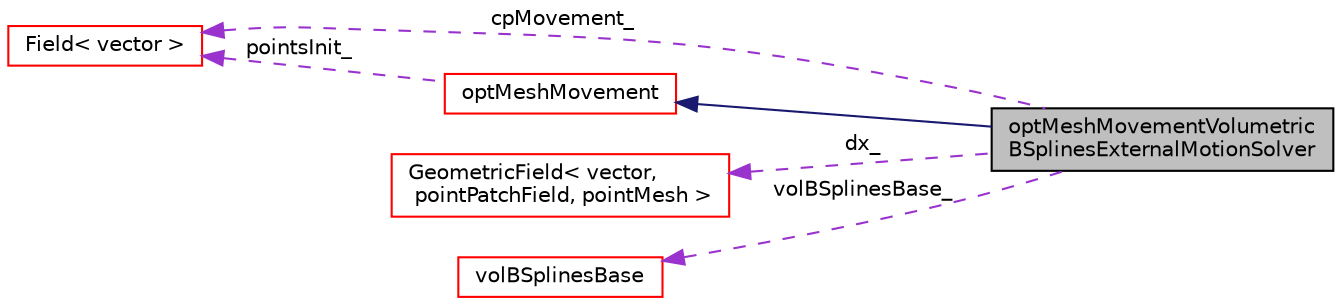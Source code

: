 digraph "optMeshMovementVolumetricBSplinesExternalMotionSolver"
{
  bgcolor="transparent";
  edge [fontname="Helvetica",fontsize="10",labelfontname="Helvetica",labelfontsize="10"];
  node [fontname="Helvetica",fontsize="10",shape=record];
  rankdir="LR";
  Node1 [label="optMeshMovementVolumetric\lBSplinesExternalMotionSolver",height=0.2,width=0.4,color="black", fillcolor="grey75", style="filled" fontcolor="black"];
  Node2 -> Node1 [dir="back",color="midnightblue",fontsize="10",style="solid",fontname="Helvetica"];
  Node2 [label="optMeshMovement",height=0.2,width=0.4,color="red",URL="$classFoam_1_1optMeshMovement.html",tooltip="Abstract base class for translating an update of the design variables into mesh movement. "];
  Node3 -> Node2 [dir="back",color="darkorchid3",fontsize="10",style="dashed",label=" pointsInit_" ,fontname="Helvetica"];
  Node3 [label="Field\< vector \>",height=0.2,width=0.4,color="red",URL="$classFoam_1_1Field.html"];
  Node4 -> Node1 [dir="back",color="darkorchid3",fontsize="10",style="dashed",label=" dx_" ,fontname="Helvetica"];
  Node4 [label="GeometricField\< vector,\l pointPatchField, pointMesh \>",height=0.2,width=0.4,color="red",URL="$classFoam_1_1GeometricField.html"];
  Node3 -> Node1 [dir="back",color="darkorchid3",fontsize="10",style="dashed",label=" cpMovement_" ,fontname="Helvetica"];
  Node5 -> Node1 [dir="back",color="darkorchid3",fontsize="10",style="dashed",label=" volBSplinesBase_" ,fontname="Helvetica"];
  Node5 [label="volBSplinesBase",height=0.2,width=0.4,color="red",URL="$classFoam_1_1volBSplinesBase.html",tooltip="Class constructing a number of volumetric B-Splines boxes, read from dynamicMeshDict. Useful for various sensitivities and optMeshMovement classes. "];
}
